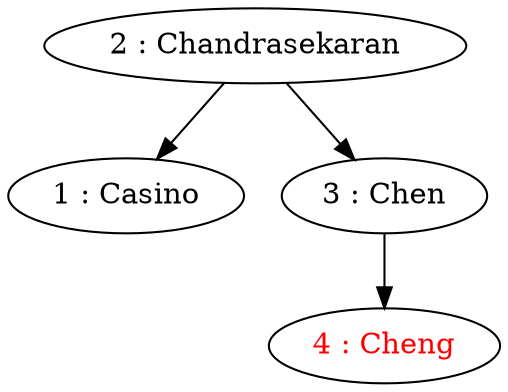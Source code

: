 digraph T {
2
2 [label=<<font color="black">2 : Chandrasekaran</font>>];
2 -> 1
1 [label=<<font color="black">1 : Casino</font>>];



2 -> 3
3 [label=<<font color="black">3 : Chen</font>>];

3 -> 4
4 [label=<<font color="red">4 : Cheng</font>>];




}

